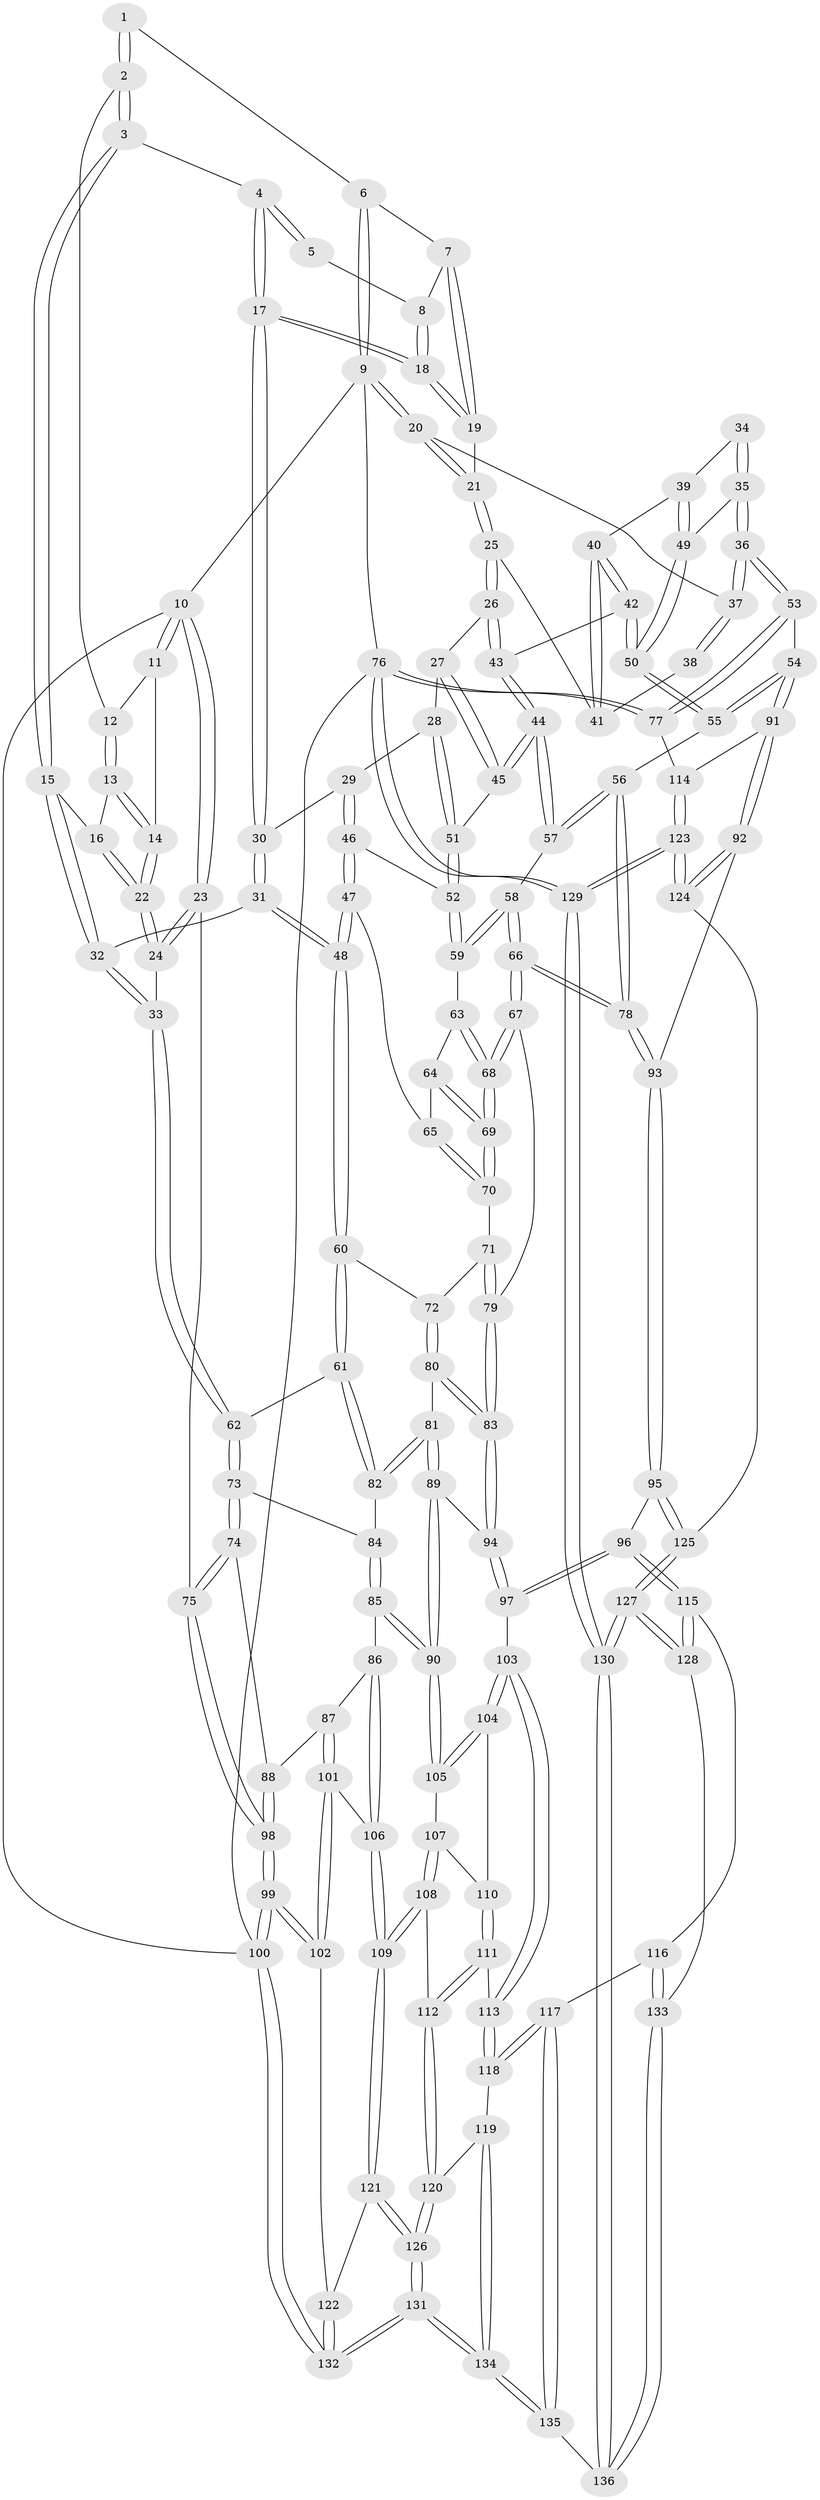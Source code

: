 // coarse degree distribution, {4: 0.36363636363636365, 3: 0.4, 5: 0.14545454545454545, 6: 0.01818181818181818, 2: 0.07272727272727272}
// Generated by graph-tools (version 1.1) at 2025/54/03/04/25 22:54:28]
// undirected, 136 vertices, 337 edges
graph export_dot {
  node [color=gray90,style=filled];
  1 [pos="+0.7258182395656546+0"];
  2 [pos="+0.4416712968968129+0"];
  3 [pos="+0.4902110281666122+0.05116533889215042"];
  4 [pos="+0.5916166840554159+0.13491040044891014"];
  5 [pos="+0.706156181278382+0"];
  6 [pos="+0.93534550049389+0"];
  7 [pos="+0.8211450114175126+0.0584936969065744"];
  8 [pos="+0.7051254762048232+0.0556496881472835"];
  9 [pos="+1+0"];
  10 [pos="+0+0"];
  11 [pos="+0.1657893027467744+0"];
  12 [pos="+0.34457509458823304+0"];
  13 [pos="+0.2871273958811227+0.09731002656986107"];
  14 [pos="+0.1645392382803188+0.10268910566518838"];
  15 [pos="+0.38585180743691183+0.1669904081969687"];
  16 [pos="+0.3089607218741801+0.12488499034549946"];
  17 [pos="+0.6127734879295418+0.15515232308831234"];
  18 [pos="+0.6149182985956895+0.15384681673155373"];
  19 [pos="+0.8302093071989662+0.1167198443056969"];
  20 [pos="+1+0"];
  21 [pos="+0.8541736296546971+0.15136519926338063"];
  22 [pos="+0.10723352695275493+0.2529922180897698"];
  23 [pos="+0+0.2779812828789914"];
  24 [pos="+0.09413221889269008+0.2788510709539784"];
  25 [pos="+0.8537204017313453+0.19400381571733025"];
  26 [pos="+0.8186732128149344+0.22939809691247254"];
  27 [pos="+0.6988621529054184+0.24045685333900452"];
  28 [pos="+0.6538061398645931+0.22225880089825983"];
  29 [pos="+0.6451507875434972+0.21448574060823364"];
  30 [pos="+0.6157645481510716+0.17355776690014843"];
  31 [pos="+0.44772530205512484+0.3317074174026105"];
  32 [pos="+0.3667546104075828+0.24896112705233764"];
  33 [pos="+0.13916816329222098+0.30731053470769504"];
  34 [pos="+0.9192829230095083+0.2278009236107012"];
  35 [pos="+1+0.28686819342522324"];
  36 [pos="+1+0.29731254786016625"];
  37 [pos="+1+0"];
  38 [pos="+0.9151338750629106+0.22268051779420048"];
  39 [pos="+0.917619654833771+0.30865150449320766"];
  40 [pos="+0.8968860235486138+0.30798383222309816"];
  41 [pos="+0.8647807360135598+0.20069979580371033"];
  42 [pos="+0.8305438930621599+0.34281181749183676"];
  43 [pos="+0.8274691639672127+0.3418088638274253"];
  44 [pos="+0.7751870824694203+0.37435151588247156"];
  45 [pos="+0.7476963273389271+0.35913751504307373"];
  46 [pos="+0.5697808367815488+0.35480217564098976"];
  47 [pos="+0.47153045067465926+0.36080823671604745"];
  48 [pos="+0.45281693294696457+0.3529720480600979"];
  49 [pos="+0.9406130282652392+0.3246531334562086"];
  50 [pos="+0.920727267777735+0.4112428469452976"];
  51 [pos="+0.650738040454123+0.3809505263828893"];
  52 [pos="+0.641083875320023+0.3927754177634293"];
  53 [pos="+1+0.5271665127113065"];
  54 [pos="+1+0.5273248397387021"];
  55 [pos="+0.9587453568375675+0.4901412688168209"];
  56 [pos="+0.8594945981755026+0.5232013557311546"];
  57 [pos="+0.774274141618981+0.3983522363133033"];
  58 [pos="+0.7038994089605914+0.46902491233563043"];
  59 [pos="+0.6410668767171703+0.39330151361291377"];
  60 [pos="+0.40330304201666617+0.4328419885448168"];
  61 [pos="+0.3209994641075323+0.46856099764183484"];
  62 [pos="+0.1499177885989493+0.32823843320112844"];
  63 [pos="+0.6309040385837857+0.4056066313295618"];
  64 [pos="+0.5721777022155977+0.4338528800321252"];
  65 [pos="+0.519976864320979+0.4170827425020957"];
  66 [pos="+0.7019317413963421+0.5807712125842279"];
  67 [pos="+0.620349234632283+0.547474588995421"];
  68 [pos="+0.6051266334698483+0.5242431722503387"];
  69 [pos="+0.5845167011836868+0.5085305092686179"];
  70 [pos="+0.5320367730821375+0.49301165542425"];
  71 [pos="+0.5165927281735936+0.5007929349017046"];
  72 [pos="+0.45943013764905816+0.5119425306747979"];
  73 [pos="+0.1455195201965611+0.5085422812587815"];
  74 [pos="+0.077074506771116+0.5800508369281356"];
  75 [pos="+0+0.4365785553095352"];
  76 [pos="+1+1"];
  77 [pos="+1+0.7745080751356128"];
  78 [pos="+0.7432034395546371+0.6290314081092471"];
  79 [pos="+0.5325868959800575+0.5906411831245794"];
  80 [pos="+0.45883353375397734+0.5309099490569597"];
  81 [pos="+0.35970515307514844+0.5775813141001002"];
  82 [pos="+0.3195684199200028+0.47574794902727235"];
  83 [pos="+0.4907613206571237+0.6217535902135584"];
  84 [pos="+0.23006585186182638+0.5654861607340116"];
  85 [pos="+0.231754601315534+0.6295878276333075"];
  86 [pos="+0.14234008358055492+0.6694756059659523"];
  87 [pos="+0.09154010418392097+0.6264881409108284"];
  88 [pos="+0.08363317425954084+0.6038093624003693"];
  89 [pos="+0.3624531082038202+0.63094744570537"];
  90 [pos="+0.3069103962085431+0.6709446200463653"];
  91 [pos="+0.8411807612922835+0.742719970037413"];
  92 [pos="+0.8300475923572237+0.7423486892774114"];
  93 [pos="+0.7434266586030148+0.6857794209412253"];
  94 [pos="+0.47943832228938416+0.6543747979658048"];
  95 [pos="+0.656116623903847+0.7501788309721665"];
  96 [pos="+0.6247073746571679+0.7657597635531571"];
  97 [pos="+0.50653301180529+0.7130696002767912"];
  98 [pos="+0+0.716343320442886"];
  99 [pos="+0+0.8017364505963156"];
  100 [pos="+0+1"];
  101 [pos="+0+0.743188735646624"];
  102 [pos="+0+0.8006881186887829"];
  103 [pos="+0.4545894639643279+0.7556564261176233"];
  104 [pos="+0.4389872839337081+0.7497589076825616"];
  105 [pos="+0.3073524647965523+0.6887890152141984"];
  106 [pos="+0.13764168952466962+0.7549195869848797"];
  107 [pos="+0.3046464965978553+0.7042335158227054"];
  108 [pos="+0.18413773853693002+0.8035222565870391"];
  109 [pos="+0.16490623580755984+0.8112637355165208"];
  110 [pos="+0.3203702175376361+0.741271151275376"];
  111 [pos="+0.3369134061773547+0.7902198831102417"];
  112 [pos="+0.332265186476839+0.8177254189195673"];
  113 [pos="+0.45426955122047974+0.756125187899429"];
  114 [pos="+0.9544741106989476+0.7941254875132195"];
  115 [pos="+0.6067878360898078+0.827244068173971"];
  116 [pos="+0.5086999313952173+0.8949465447949319"];
  117 [pos="+0.47207698831219463+0.8977961167444177"];
  118 [pos="+0.4257553978703477+0.8760175858298079"];
  119 [pos="+0.3763500974043682+0.8864647488253711"];
  120 [pos="+0.3522912120600704+0.8782293693876471"];
  121 [pos="+0.15829061838043362+0.8431728800734968"];
  122 [pos="+0.07274283959961458+0.858879192618274"];
  123 [pos="+0.9008141470248294+1"];
  124 [pos="+0.8283017686081969+0.8111669177247931"];
  125 [pos="+0.7464494983890269+0.9026060117372608"];
  126 [pos="+0.20557976522280125+0.9555667459857462"];
  127 [pos="+0.7411720805756802+1"];
  128 [pos="+0.6393895972528575+0.9190257674007964"];
  129 [pos="+0.9107816629557892+1"];
  130 [pos="+0.8442124828142819+1"];
  131 [pos="+0.15098351561796575+1"];
  132 [pos="+0+1"];
  133 [pos="+0.5457880697056219+0.9842013685425975"];
  134 [pos="+0.4033586415768514+1"];
  135 [pos="+0.4223876642999756+1"];
  136 [pos="+0.5145985400097955+1"];
  1 -- 2;
  1 -- 2;
  1 -- 6;
  2 -- 3;
  2 -- 3;
  2 -- 12;
  3 -- 4;
  3 -- 15;
  3 -- 15;
  4 -- 5;
  4 -- 5;
  4 -- 17;
  4 -- 17;
  5 -- 8;
  6 -- 7;
  6 -- 9;
  6 -- 9;
  7 -- 8;
  7 -- 19;
  7 -- 19;
  8 -- 18;
  8 -- 18;
  9 -- 10;
  9 -- 20;
  9 -- 20;
  9 -- 76;
  10 -- 11;
  10 -- 11;
  10 -- 23;
  10 -- 23;
  10 -- 100;
  11 -- 12;
  11 -- 14;
  12 -- 13;
  12 -- 13;
  13 -- 14;
  13 -- 14;
  13 -- 16;
  14 -- 22;
  14 -- 22;
  15 -- 16;
  15 -- 32;
  15 -- 32;
  16 -- 22;
  16 -- 22;
  17 -- 18;
  17 -- 18;
  17 -- 30;
  17 -- 30;
  18 -- 19;
  18 -- 19;
  19 -- 21;
  20 -- 21;
  20 -- 21;
  20 -- 37;
  21 -- 25;
  21 -- 25;
  22 -- 24;
  22 -- 24;
  23 -- 24;
  23 -- 24;
  23 -- 75;
  24 -- 33;
  25 -- 26;
  25 -- 26;
  25 -- 41;
  26 -- 27;
  26 -- 43;
  26 -- 43;
  27 -- 28;
  27 -- 45;
  27 -- 45;
  28 -- 29;
  28 -- 51;
  28 -- 51;
  29 -- 30;
  29 -- 46;
  29 -- 46;
  30 -- 31;
  30 -- 31;
  31 -- 32;
  31 -- 48;
  31 -- 48;
  32 -- 33;
  32 -- 33;
  33 -- 62;
  33 -- 62;
  34 -- 35;
  34 -- 35;
  34 -- 39;
  35 -- 36;
  35 -- 36;
  35 -- 49;
  36 -- 37;
  36 -- 37;
  36 -- 53;
  36 -- 53;
  37 -- 38;
  37 -- 38;
  38 -- 41;
  39 -- 40;
  39 -- 49;
  39 -- 49;
  40 -- 41;
  40 -- 41;
  40 -- 42;
  40 -- 42;
  42 -- 43;
  42 -- 50;
  42 -- 50;
  43 -- 44;
  43 -- 44;
  44 -- 45;
  44 -- 45;
  44 -- 57;
  44 -- 57;
  45 -- 51;
  46 -- 47;
  46 -- 47;
  46 -- 52;
  47 -- 48;
  47 -- 48;
  47 -- 65;
  48 -- 60;
  48 -- 60;
  49 -- 50;
  49 -- 50;
  50 -- 55;
  50 -- 55;
  51 -- 52;
  51 -- 52;
  52 -- 59;
  52 -- 59;
  53 -- 54;
  53 -- 77;
  53 -- 77;
  54 -- 55;
  54 -- 55;
  54 -- 91;
  54 -- 91;
  55 -- 56;
  56 -- 57;
  56 -- 57;
  56 -- 78;
  56 -- 78;
  57 -- 58;
  58 -- 59;
  58 -- 59;
  58 -- 66;
  58 -- 66;
  59 -- 63;
  60 -- 61;
  60 -- 61;
  60 -- 72;
  61 -- 62;
  61 -- 82;
  61 -- 82;
  62 -- 73;
  62 -- 73;
  63 -- 64;
  63 -- 68;
  63 -- 68;
  64 -- 65;
  64 -- 69;
  64 -- 69;
  65 -- 70;
  65 -- 70;
  66 -- 67;
  66 -- 67;
  66 -- 78;
  66 -- 78;
  67 -- 68;
  67 -- 68;
  67 -- 79;
  68 -- 69;
  68 -- 69;
  69 -- 70;
  69 -- 70;
  70 -- 71;
  71 -- 72;
  71 -- 79;
  71 -- 79;
  72 -- 80;
  72 -- 80;
  73 -- 74;
  73 -- 74;
  73 -- 84;
  74 -- 75;
  74 -- 75;
  74 -- 88;
  75 -- 98;
  75 -- 98;
  76 -- 77;
  76 -- 77;
  76 -- 129;
  76 -- 129;
  76 -- 100;
  77 -- 114;
  78 -- 93;
  78 -- 93;
  79 -- 83;
  79 -- 83;
  80 -- 81;
  80 -- 83;
  80 -- 83;
  81 -- 82;
  81 -- 82;
  81 -- 89;
  81 -- 89;
  82 -- 84;
  83 -- 94;
  83 -- 94;
  84 -- 85;
  84 -- 85;
  85 -- 86;
  85 -- 90;
  85 -- 90;
  86 -- 87;
  86 -- 106;
  86 -- 106;
  87 -- 88;
  87 -- 101;
  87 -- 101;
  88 -- 98;
  88 -- 98;
  89 -- 90;
  89 -- 90;
  89 -- 94;
  90 -- 105;
  90 -- 105;
  91 -- 92;
  91 -- 92;
  91 -- 114;
  92 -- 93;
  92 -- 124;
  92 -- 124;
  93 -- 95;
  93 -- 95;
  94 -- 97;
  94 -- 97;
  95 -- 96;
  95 -- 125;
  95 -- 125;
  96 -- 97;
  96 -- 97;
  96 -- 115;
  96 -- 115;
  97 -- 103;
  98 -- 99;
  98 -- 99;
  99 -- 100;
  99 -- 100;
  99 -- 102;
  99 -- 102;
  100 -- 132;
  100 -- 132;
  101 -- 102;
  101 -- 102;
  101 -- 106;
  102 -- 122;
  103 -- 104;
  103 -- 104;
  103 -- 113;
  103 -- 113;
  104 -- 105;
  104 -- 105;
  104 -- 110;
  105 -- 107;
  106 -- 109;
  106 -- 109;
  107 -- 108;
  107 -- 108;
  107 -- 110;
  108 -- 109;
  108 -- 109;
  108 -- 112;
  109 -- 121;
  109 -- 121;
  110 -- 111;
  110 -- 111;
  111 -- 112;
  111 -- 112;
  111 -- 113;
  112 -- 120;
  112 -- 120;
  113 -- 118;
  113 -- 118;
  114 -- 123;
  114 -- 123;
  115 -- 116;
  115 -- 128;
  115 -- 128;
  116 -- 117;
  116 -- 133;
  116 -- 133;
  117 -- 118;
  117 -- 118;
  117 -- 135;
  117 -- 135;
  118 -- 119;
  119 -- 120;
  119 -- 134;
  119 -- 134;
  120 -- 126;
  120 -- 126;
  121 -- 122;
  121 -- 126;
  121 -- 126;
  122 -- 132;
  122 -- 132;
  123 -- 124;
  123 -- 124;
  123 -- 129;
  123 -- 129;
  124 -- 125;
  125 -- 127;
  125 -- 127;
  126 -- 131;
  126 -- 131;
  127 -- 128;
  127 -- 128;
  127 -- 130;
  127 -- 130;
  128 -- 133;
  129 -- 130;
  129 -- 130;
  130 -- 136;
  130 -- 136;
  131 -- 132;
  131 -- 132;
  131 -- 134;
  131 -- 134;
  133 -- 136;
  133 -- 136;
  134 -- 135;
  134 -- 135;
  135 -- 136;
}
